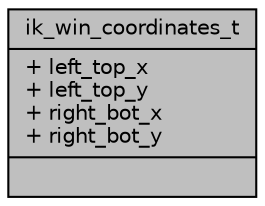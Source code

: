 digraph "ik_win_coordinates_t"
{
 // INTERACTIVE_SVG=YES
 // LATEX_PDF_SIZE
  bgcolor="transparent";
  edge [fontname="Helvetica",fontsize="10",labelfontname="Helvetica",labelfontsize="10"];
  node [fontname="Helvetica",fontsize="10",shape=record];
  Node1 [label="{ik_win_coordinates_t\n|+ left_top_x\l+ left_top_y\l+ right_bot_x\l+ right_bot_y\l|}",height=0.2,width=0.4,color="black", fillcolor="grey75", style="filled", fontcolor="black",tooltip=" "];
}

